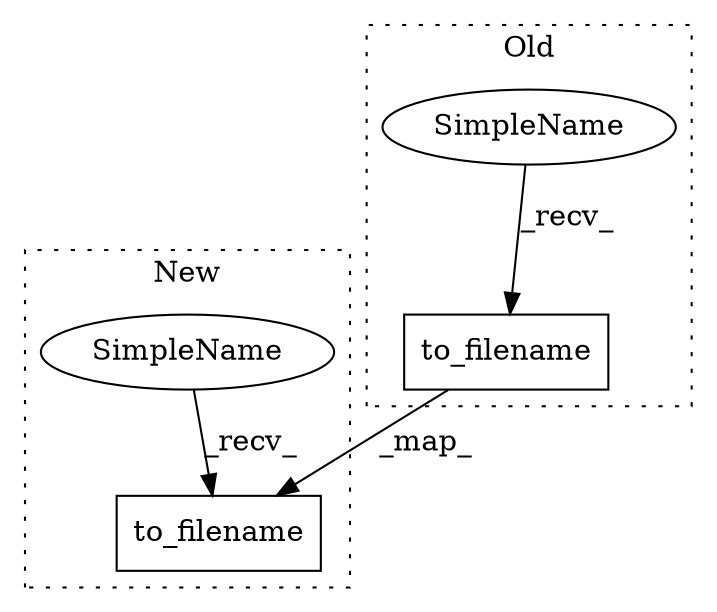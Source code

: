digraph G {
subgraph cluster0 {
1 [label="to_filename" a="32" s="8130,8151" l="12,1" shape="box"];
4 [label="SimpleName" a="42" s="8126" l="3" shape="ellipse"];
label = "Old";
style="dotted";
}
subgraph cluster1 {
2 [label="to_filename" a="32" s="8350,8371" l="12,1" shape="box"];
3 [label="SimpleName" a="42" s="8339" l="10" shape="ellipse"];
label = "New";
style="dotted";
}
1 -> 2 [label="_map_"];
3 -> 2 [label="_recv_"];
4 -> 1 [label="_recv_"];
}